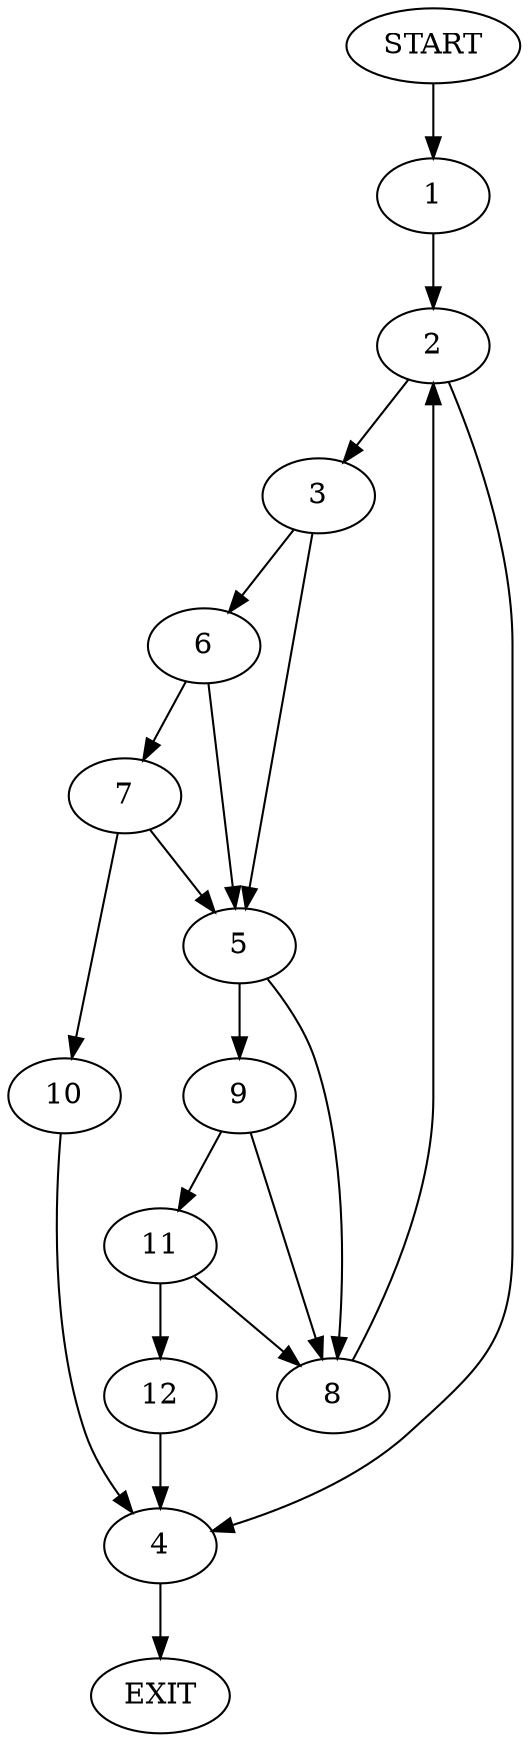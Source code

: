 digraph {
0 [label="START"]
13 [label="EXIT"]
0 -> 1
1 -> 2
2 -> 3
2 -> 4
3 -> 5
3 -> 6
4 -> 13
6 -> 7
6 -> 5
5 -> 8
5 -> 9
7 -> 10
7 -> 5
10 -> 4
9 -> 11
9 -> 8
8 -> 2
11 -> 8
11 -> 12
12 -> 4
}
